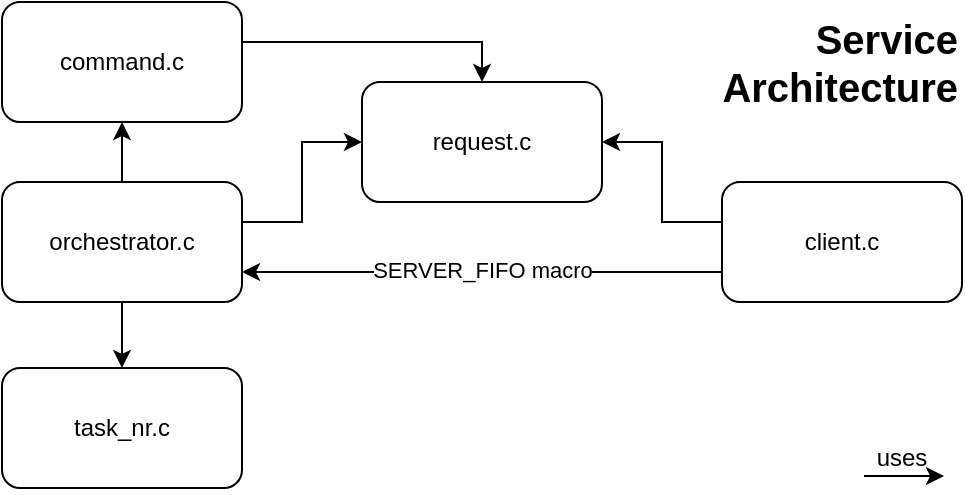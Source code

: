 <mxfile version="24.3.1" type="device">
  <diagram name="Page-1" id="WQNxBSWaoxF56947dl3o">
    <mxGraphModel dx="880" dy="495" grid="1" gridSize="10" guides="1" tooltips="1" connect="1" arrows="1" fold="1" page="1" pageScale="1" pageWidth="850" pageHeight="1100" math="0" shadow="0">
      <root>
        <mxCell id="0" />
        <mxCell id="1" parent="0" />
        <mxCell id="E6WuncoEM8RRo5qgyonc-7" style="edgeStyle=orthogonalEdgeStyle;rounded=0;orthogonalLoop=1;jettySize=auto;html=1;" edge="1" parent="1" source="E6WuncoEM8RRo5qgyonc-2" target="E6WuncoEM8RRo5qgyonc-4">
          <mxGeometry relative="1" as="geometry" />
        </mxCell>
        <mxCell id="E6WuncoEM8RRo5qgyonc-8" style="edgeStyle=orthogonalEdgeStyle;rounded=0;orthogonalLoop=1;jettySize=auto;html=1;entryX=0.5;entryY=0;entryDx=0;entryDy=0;" edge="1" parent="1" source="E6WuncoEM8RRo5qgyonc-2" target="E6WuncoEM8RRo5qgyonc-5">
          <mxGeometry relative="1" as="geometry" />
        </mxCell>
        <mxCell id="E6WuncoEM8RRo5qgyonc-9" style="edgeStyle=orthogonalEdgeStyle;rounded=0;orthogonalLoop=1;jettySize=auto;html=1;entryX=0;entryY=0.5;entryDx=0;entryDy=0;" edge="1" parent="1" source="E6WuncoEM8RRo5qgyonc-2" target="E6WuncoEM8RRo5qgyonc-6">
          <mxGeometry relative="1" as="geometry">
            <Array as="points">
              <mxPoint x="330" y="220" />
              <mxPoint x="330" y="180" />
            </Array>
          </mxGeometry>
        </mxCell>
        <mxCell id="E6WuncoEM8RRo5qgyonc-2" value="orchestrator.c" style="rounded=1;whiteSpace=wrap;html=1;" vertex="1" parent="1">
          <mxGeometry x="180" y="200" width="120" height="60" as="geometry" />
        </mxCell>
        <mxCell id="E6WuncoEM8RRo5qgyonc-10" style="edgeStyle=orthogonalEdgeStyle;rounded=0;orthogonalLoop=1;jettySize=auto;html=1;exitX=0;exitY=0.5;exitDx=0;exitDy=0;entryX=1;entryY=0.5;entryDx=0;entryDy=0;" edge="1" parent="1" source="E6WuncoEM8RRo5qgyonc-3" target="E6WuncoEM8RRo5qgyonc-6">
          <mxGeometry relative="1" as="geometry">
            <Array as="points">
              <mxPoint x="540" y="220" />
              <mxPoint x="510" y="220" />
              <mxPoint x="510" y="180" />
            </Array>
          </mxGeometry>
        </mxCell>
        <mxCell id="E6WuncoEM8RRo5qgyonc-12" style="edgeStyle=orthogonalEdgeStyle;rounded=0;orthogonalLoop=1;jettySize=auto;html=1;exitX=0;exitY=0.75;exitDx=0;exitDy=0;entryX=1;entryY=0.75;entryDx=0;entryDy=0;" edge="1" parent="1" source="E6WuncoEM8RRo5qgyonc-3" target="E6WuncoEM8RRo5qgyonc-2">
          <mxGeometry relative="1" as="geometry" />
        </mxCell>
        <mxCell id="E6WuncoEM8RRo5qgyonc-17" value="SERVER_FIFO macro" style="edgeLabel;html=1;align=center;verticalAlign=middle;resizable=0;points=[];" vertex="1" connectable="0" parent="E6WuncoEM8RRo5qgyonc-12">
          <mxGeometry x="-0.242" y="3" relative="1" as="geometry">
            <mxPoint x="-29" y="-4" as="offset" />
          </mxGeometry>
        </mxCell>
        <mxCell id="E6WuncoEM8RRo5qgyonc-3" value="client.c" style="rounded=1;whiteSpace=wrap;html=1;" vertex="1" parent="1">
          <mxGeometry x="540" y="200" width="120" height="60" as="geometry" />
        </mxCell>
        <mxCell id="E6WuncoEM8RRo5qgyonc-14" style="edgeStyle=orthogonalEdgeStyle;rounded=0;orthogonalLoop=1;jettySize=auto;html=1;exitX=1;exitY=0.5;exitDx=0;exitDy=0;entryX=0.5;entryY=0;entryDx=0;entryDy=0;" edge="1" parent="1" source="E6WuncoEM8RRo5qgyonc-4" target="E6WuncoEM8RRo5qgyonc-6">
          <mxGeometry relative="1" as="geometry">
            <Array as="points">
              <mxPoint x="300" y="130" />
              <mxPoint x="420" y="130" />
            </Array>
          </mxGeometry>
        </mxCell>
        <mxCell id="E6WuncoEM8RRo5qgyonc-4" value="command.c" style="rounded=1;whiteSpace=wrap;html=1;" vertex="1" parent="1">
          <mxGeometry x="180" y="110" width="120" height="60" as="geometry" />
        </mxCell>
        <mxCell id="E6WuncoEM8RRo5qgyonc-5" value="task_nr.c" style="rounded=1;whiteSpace=wrap;html=1;" vertex="1" parent="1">
          <mxGeometry x="180" y="293" width="120" height="60" as="geometry" />
        </mxCell>
        <mxCell id="E6WuncoEM8RRo5qgyonc-6" value="request.c" style="rounded=1;whiteSpace=wrap;html=1;" vertex="1" parent="1">
          <mxGeometry x="360" y="150" width="120" height="60" as="geometry" />
        </mxCell>
        <mxCell id="E6WuncoEM8RRo5qgyonc-18" value="" style="endArrow=classic;html=1;rounded=0;" edge="1" parent="1">
          <mxGeometry width="50" height="50" relative="1" as="geometry">
            <mxPoint x="611" y="347" as="sourcePoint" />
            <mxPoint x="651" y="347" as="targetPoint" />
          </mxGeometry>
        </mxCell>
        <mxCell id="E6WuncoEM8RRo5qgyonc-19" value="uses" style="text;html=1;align=center;verticalAlign=middle;whiteSpace=wrap;rounded=0;" vertex="1" parent="1">
          <mxGeometry x="600" y="323" width="60" height="30" as="geometry" />
        </mxCell>
        <mxCell id="E6WuncoEM8RRo5qgyonc-20" value="&lt;h1 style=&quot;margin-top: 0px; font-size: 20px;&quot;&gt;&lt;font style=&quot;font-size: 20px;&quot;&gt;Service Architecture&lt;br&gt;&lt;/font&gt;&lt;/h1&gt;" style="text;html=1;whiteSpace=wrap;overflow=hidden;rounded=0;align=right;" vertex="1" parent="1">
          <mxGeometry x="480" y="110" width="180" height="55" as="geometry" />
        </mxCell>
      </root>
    </mxGraphModel>
  </diagram>
</mxfile>
